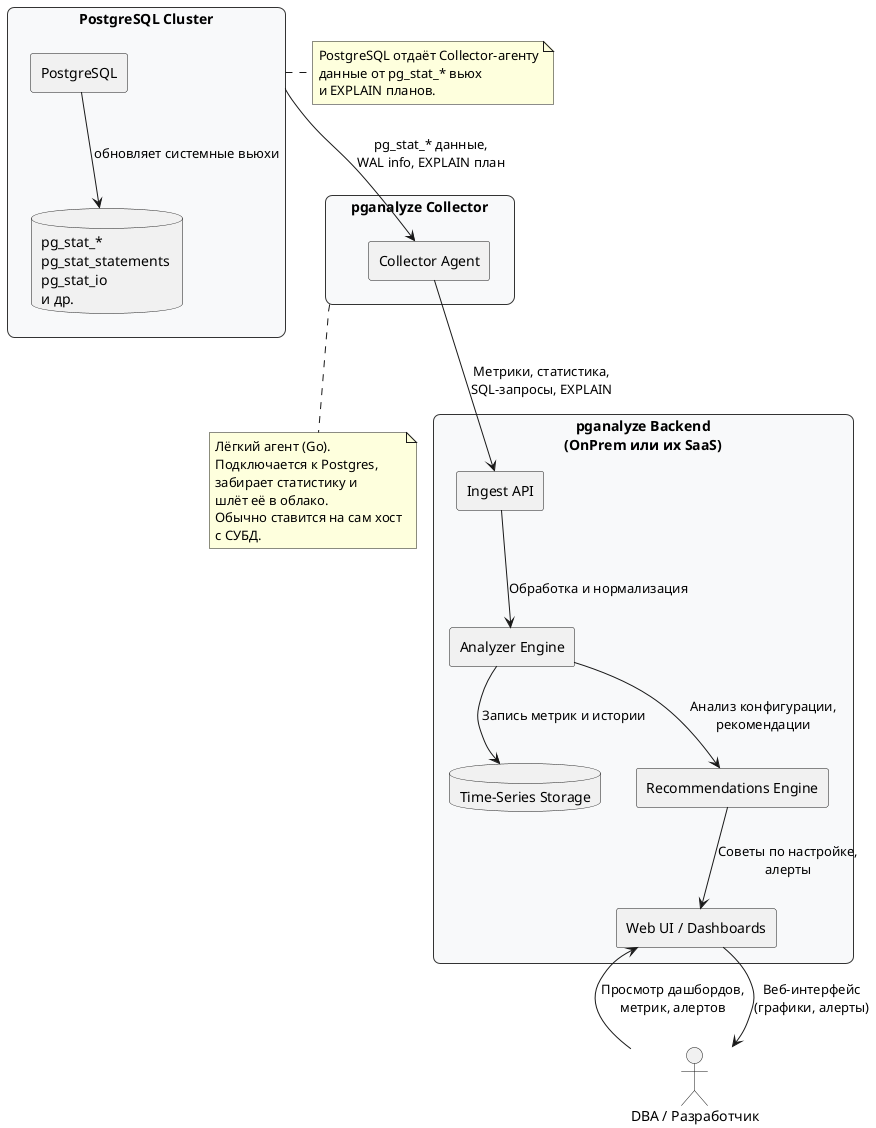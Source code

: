 @startuml
skinparam componentStyle rectangle
skinparam rectangle {
  BackgroundColor #F8F9FA
  BorderColor #333
  RoundCorner 15
}

actor "DBA / Разработчик" as User

rectangle "PostgreSQL Cluster" as PG {
  component "PostgreSQL" as Postgres
  database "pg_stat_* \npg_stat_statements \npg_stat_io \nи др." as Stats
  Postgres -down-> Stats : обновляет системные вьюхи
}

rectangle "pganalyze Collector" as Collector {
  component "Collector Agent" as Agent
}

rectangle "pganalyze Backend\n(OnPrem или их SaaS)" as Cloud {
  component "Ingest API" as API
  component "Analyzer Engine" as Engine
  database "Time-Series Storage" as TSDB
  component "Recommendations Engine" as Rec
  component "Web UI / Dashboards" as UI
}

' Потоки данных
User --> UI : Просмотр дашбордов,\nметрик, алертов
Agent --> API : Метрики, статистика,\nSQL-запросы, EXPLAIN
API --> Engine : Обработка и нормализация
Engine --> TSDB : Запись метрик и истории
Engine --> Rec : Анализ конфигурации,\nрекомендации
Rec --> UI : Советы по настройке,\nалерты
PG --> Agent : pg_stat_* данные,\nWAL info, EXPLAIN план
UI --> User : Веб-интерфейс\n(графики, алерты)

' Note блоки для кратких пояснений
note right of PG
  PostgreSQL отдаёт Collector-агенту
  данные от pg_stat_* вьюх
  и EXPLAIN планов.
end note

note bottom of Collector
  Лёгкий агент (Go).
  Подключается к Postgres,
  забирает статистику и
  шлёт её в облако.
  Обычно ставится на сам хост
  с СУБД.
end note

@enduml
